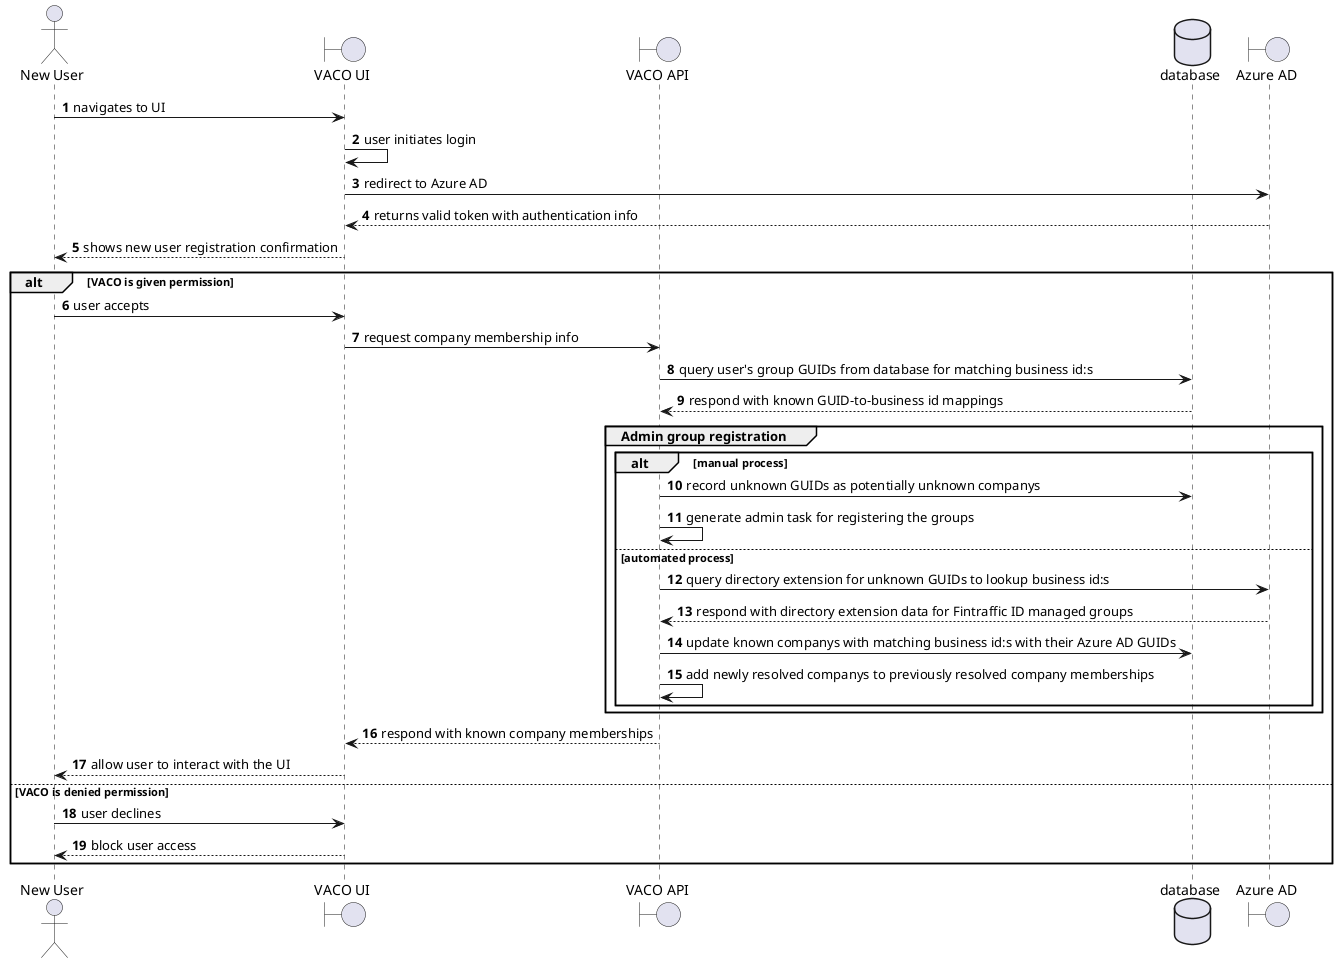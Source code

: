 @startuml
'https://plantuml.com/sequence-diagram

autonumber

actor "New User"
boundary "VACO UI"
boundary "VACO API"
database "database"
boundary "Azure AD"

"New User" -> "VACO UI" : navigates to UI
"VACO UI" -> "VACO UI" : user initiates login
"VACO UI" -> "Azure AD" : redirect to Azure AD
"Azure AD" --> "VACO UI" : returns valid token with authentication info
"VACO UI" --> "New User" : shows new user registration confirmation

alt VACO is given permission

    "New User" -> "VACO UI" : user accepts
    "VACO UI" -> "VACO API" : request company membership info
    "VACO API" -> "database" : query user's group GUIDs from database for matching business id:s
    "database" --> "VACO API" : respond with known GUID-to-business id mappings

    group Admin group registration
        alt manual process
            "VACO API" -> "database" : record unknown GUIDs as potentially unknown companys
            "VACO API" -> "VACO API" : generate admin task for registering the groups
        else automated process
            "VACO API" -> "Azure AD" : query directory extension for unknown GUIDs to lookup business id:s
            "Azure AD" --> "VACO API" : respond with directory extension data for Fintraffic ID managed groups
            "VACO API" -> "database" : update known companys with matching business id:s with their Azure AD GUIDs
            "VACO API" -> "VACO API" : add newly resolved companys to previously resolved company memberships
        end
    end

    "VACO API" --> "VACO UI" : respond with known company memberships
    "VACO UI" --> "New User" : allow user to interact with the UI

else VACO is denied permission

    "New User" -> "VACO UI" : user declines
    "VACO UI" --> "New User" : block user access

end

@enduml
